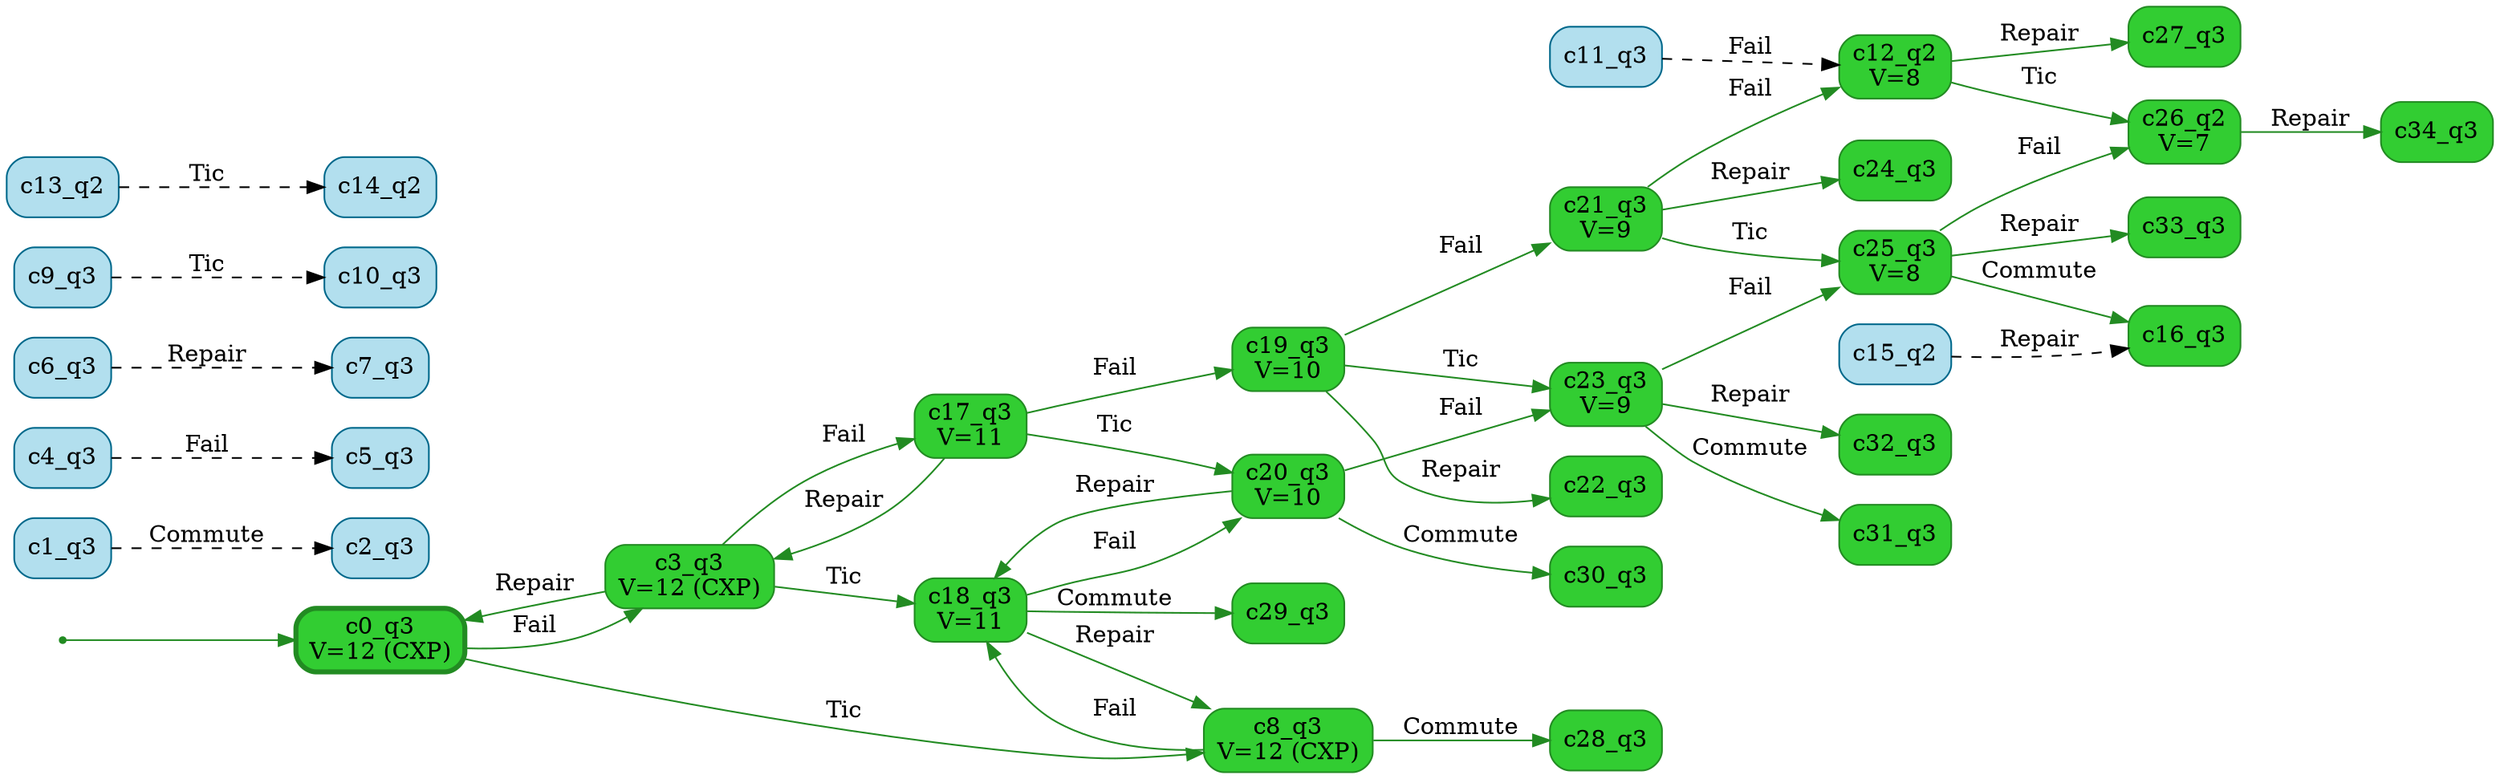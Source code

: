 digraph g {

	rankdir="LR"

	__invisible__[shape="point", color="forestgreen"]
	c0_q3[label="c0_q3\nV=12 (CXP)", shape="box", style="rounded, filled", color="forestgreen", fillcolor="limegreen", penwidth=3] // Initial
	c3_q3[label="c3_q3\nV=12 (CXP)", shape="box", style="rounded, filled", color="forestgreen", fillcolor="limegreen"]
	c17_q3[label="c17_q3\nV=11", shape="box", style="rounded, filled", color="forestgreen", fillcolor="limegreen"]
	c19_q3[label="c19_q3\nV=10", shape="box", style="rounded, filled", color="forestgreen", fillcolor="limegreen"]
	c21_q3[label="c21_q3\nV=9", shape="box", style="rounded, filled", color="forestgreen", fillcolor="limegreen"]
	c24_q3[label="c24_q3", shape="box", style="rounded, filled", color="forestgreen", fillcolor="limegreen"]
	c25_q3[label="c25_q3\nV=8", shape="box", style="rounded, filled", color="forestgreen", fillcolor="limegreen"]
	c16_q3[label="c16_q3", shape="box", style="rounded, filled", color="forestgreen", fillcolor="limegreen"]
	c33_q3[label="c33_q3", shape="box", style="rounded, filled", color="forestgreen", fillcolor="limegreen"]
	c26_q2[label="c26_q2\nV=7", shape="box", style="rounded, filled", color="forestgreen", fillcolor="limegreen"]
	c34_q3[label="c34_q3", shape="box", style="rounded, filled", color="forestgreen", fillcolor="limegreen"]
	c12_q2[label="c12_q2\nV=8", shape="box", style="rounded, filled", color="forestgreen", fillcolor="limegreen"]
	c27_q3[label="c27_q3", shape="box", style="rounded, filled", color="forestgreen", fillcolor="limegreen"]
	c22_q3[label="c22_q3", shape="box", style="rounded, filled", color="forestgreen", fillcolor="limegreen"]
	c23_q3[label="c23_q3\nV=9", shape="box", style="rounded, filled", color="forestgreen", fillcolor="limegreen"]
	c31_q3[label="c31_q3", shape="box", style="rounded, filled", color="forestgreen", fillcolor="limegreen"]
	c32_q3[label="c32_q3", shape="box", style="rounded, filled", color="forestgreen", fillcolor="limegreen"]
	c20_q3[label="c20_q3\nV=10", shape="box", style="rounded, filled", color="forestgreen", fillcolor="limegreen"]
	c30_q3[label="c30_q3", shape="box", style="rounded, filled", color="forestgreen", fillcolor="limegreen"]
	c18_q3[label="c18_q3\nV=11", shape="box", style="rounded, filled", color="forestgreen", fillcolor="limegreen"]
	c29_q3[label="c29_q3", shape="box", style="rounded, filled", color="forestgreen", fillcolor="limegreen"]
	c8_q3[label="c8_q3\nV=12 (CXP)", shape="box", style="rounded, filled", color="forestgreen", fillcolor="limegreen"]
	c28_q3[label="c28_q3", shape="box", style="rounded, filled", color="forestgreen", fillcolor="limegreen"]
	c1_q3[label="c1_q3", shape="box", style="rounded, filled", color="deepskyblue4", fillcolor="lightblue2"]
	c2_q3[label="c2_q3", shape="box", style="rounded, filled", color="deepskyblue4", fillcolor="lightblue2"]
	c4_q3[label="c4_q3", shape="box", style="rounded, filled", color="deepskyblue4", fillcolor="lightblue2"]
	c5_q3[label="c5_q3", shape="box", style="rounded, filled", color="deepskyblue4", fillcolor="lightblue2"]
	c6_q3[label="c6_q3", shape="box", style="rounded, filled", color="deepskyblue4", fillcolor="lightblue2"]
	c7_q3[label="c7_q3", shape="box", style="rounded, filled", color="deepskyblue4", fillcolor="lightblue2"]
	c9_q3[label="c9_q3", shape="box", style="rounded, filled", color="deepskyblue4", fillcolor="lightblue2"]
	c10_q3[label="c10_q3", shape="box", style="rounded, filled", color="deepskyblue4", fillcolor="lightblue2"]
	c11_q3[label="c11_q3", shape="box", style="rounded, filled", color="deepskyblue4", fillcolor="lightblue2"]
	c13_q2[label="c13_q2", shape="box", style="rounded, filled", color="deepskyblue4", fillcolor="lightblue2"]
	c14_q2[label="c14_q2", shape="box", style="rounded, filled", color="deepskyblue4", fillcolor="lightblue2"]
	c15_q2[label="c15_q2", shape="box", style="rounded, filled", color="deepskyblue4", fillcolor="lightblue2"]

	__invisible__ -> c0_q3[color="forestgreen"]
	c0_q3 -> c3_q3[label="Fail", color="forestgreen"]
	c3_q3 -> c0_q3[label="Repair", color="forestgreen"]
	c3_q3 -> c17_q3[label="Fail", color="forestgreen"]
	c17_q3 -> c19_q3[label="Fail", color="forestgreen"]
	c19_q3 -> c21_q3[label="Fail", color="forestgreen"]
	c21_q3 -> c24_q3[label="Repair", color="forestgreen"]
	c21_q3 -> c25_q3[label="Tic", color="forestgreen"]
	c25_q3 -> c16_q3[label="Commute", color="forestgreen"]
	c25_q3 -> c33_q3[label="Repair", color="forestgreen"]
	c25_q3 -> c26_q2[label="Fail", color="forestgreen"]
	c26_q2 -> c34_q3[label="Repair", color="forestgreen"]
	c21_q3 -> c12_q2[label="Fail", color="forestgreen"]
	c12_q2 -> c26_q2[label="Tic", color="forestgreen"]
	c12_q2 -> c27_q3[label="Repair", color="forestgreen"]
	c19_q3 -> c22_q3[label="Repair", color="forestgreen"]
	c19_q3 -> c23_q3[label="Tic", color="forestgreen"]
	c23_q3 -> c31_q3[label="Commute", color="forestgreen"]
	c23_q3 -> c25_q3[label="Fail", color="forestgreen"]
	c23_q3 -> c32_q3[label="Repair", color="forestgreen"]
	c17_q3 -> c3_q3[label="Repair", color="forestgreen"]
	c17_q3 -> c20_q3[label="Tic", color="forestgreen"]
	c20_q3 -> c30_q3[label="Commute", color="forestgreen"]
	c20_q3 -> c23_q3[label="Fail", color="forestgreen"]
	c20_q3 -> c18_q3[label="Repair", color="forestgreen"]
	c18_q3 -> c29_q3[label="Commute", color="forestgreen"]
	c18_q3 -> c20_q3[label="Fail", color="forestgreen"]
	c18_q3 -> c8_q3[label="Repair", color="forestgreen"]
	c8_q3 -> c28_q3[label="Commute", color="forestgreen"]
	c8_q3 -> c18_q3[label="Fail", color="forestgreen"]
	c3_q3 -> c18_q3[label="Tic", color="forestgreen"]
	c0_q3 -> c8_q3[label="Tic", color="forestgreen"]
	c1_q3 -> c2_q3[label="Commute", color="black", style="dashed"]
	c4_q3 -> c5_q3[label="Fail", color="black", style="dashed"]
	c6_q3 -> c7_q3[label="Repair", color="black", style="dashed"]
	c9_q3 -> c10_q3[label="Tic", color="black", style="dashed"]
	c11_q3 -> c12_q2[label="Fail", color="black", style="dashed"]
	c13_q2 -> c14_q2[label="Tic", color="black", style="dashed"]
	c15_q2 -> c16_q3[label="Repair", color="black", style="dashed"]

}
